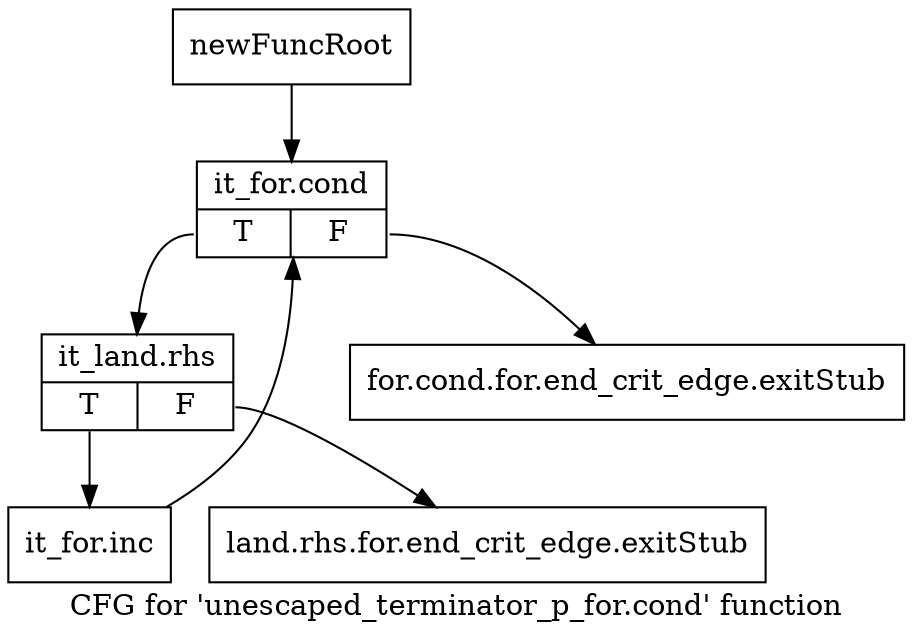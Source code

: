 digraph "CFG for 'unescaped_terminator_p_for.cond' function" {
	label="CFG for 'unescaped_terminator_p_for.cond' function";

	Node0xa2456e0 [shape=record,label="{newFuncRoot}"];
	Node0xa2456e0 -> Node0xa2457d0;
	Node0xa245730 [shape=record,label="{for.cond.for.end_crit_edge.exitStub}"];
	Node0xa245780 [shape=record,label="{land.rhs.for.end_crit_edge.exitStub}"];
	Node0xa2457d0 [shape=record,label="{it_for.cond|{<s0>T|<s1>F}}"];
	Node0xa2457d0:s0 -> Node0xa245820;
	Node0xa2457d0:s1 -> Node0xa245730;
	Node0xa245820 [shape=record,label="{it_land.rhs|{<s0>T|<s1>F}}"];
	Node0xa245820:s0 -> Node0xa245870;
	Node0xa245820:s1 -> Node0xa245780;
	Node0xa245870 [shape=record,label="{it_for.inc}"];
	Node0xa245870 -> Node0xa2457d0;
}
